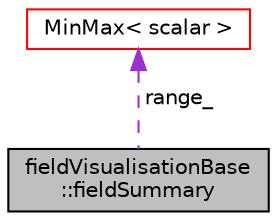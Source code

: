 digraph "fieldVisualisationBase::fieldSummary"
{
  bgcolor="transparent";
  edge [fontname="Helvetica",fontsize="10",labelfontname="Helvetica",labelfontsize="10"];
  node [fontname="Helvetica",fontsize="10",shape=record];
  Node1 [label="fieldVisualisationBase\l::fieldSummary",height=0.2,width=0.4,color="black", fillcolor="grey75", style="filled" fontcolor="black"];
  Node2 -> Node1 [dir="back",color="darkorchid3",fontsize="10",style="dashed",label=" range_" ,fontname="Helvetica"];
  Node2 [label="MinMax\< scalar \>",height=0.2,width=0.4,color="red",URL="$classFoam_1_1MinMax.html"];
}
